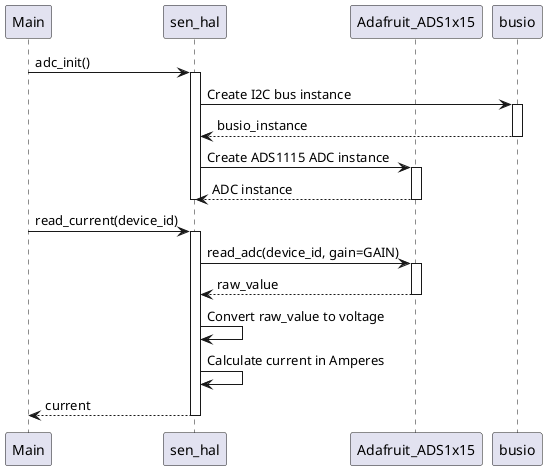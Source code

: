 @startuml
participant Main
participant sen_hal
participant Adafruit_ADS1x15
participant busio

Main -> sen_hal: adc_init()
activate sen_hal
sen_hal -> busio: Create I2C bus instance
activate busio
return busio_instance
deactivate busio
sen_hal -> Adafruit_ADS1x15: Create ADS1115 ADC instance
activate Adafruit_ADS1x15
return ADC instance
deactivate Adafruit_ADS1x15
deactivate sen_hal

Main -> sen_hal: read_current(device_id)
activate sen_hal
sen_hal -> Adafruit_ADS1x15: read_adc(device_id, gain=GAIN)
activate Adafruit_ADS1x15
return raw_value
sen_hal -> sen_hal: Convert raw_value to voltage
sen_hal -> sen_hal: Calculate current in Amperes
return current
deactivate sen_hal
@enduml